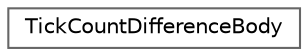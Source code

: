 digraph "类继承关系图"
{
 // LATEX_PDF_SIZE
  bgcolor="transparent";
  edge [fontname=Helvetica,fontsize=10,labelfontname=Helvetica,labelfontsize=10];
  node [fontname=Helvetica,fontsize=10,shape=box,height=0.2,width=0.4];
  rankdir="LR";
  Node0 [id="Node000000",label="TickCountDifferenceBody",height=0.2,width=0.4,color="grey40", fillcolor="white", style="filled",URL="$struct_tick_count_difference_body.html",tooltip=" "];
}

